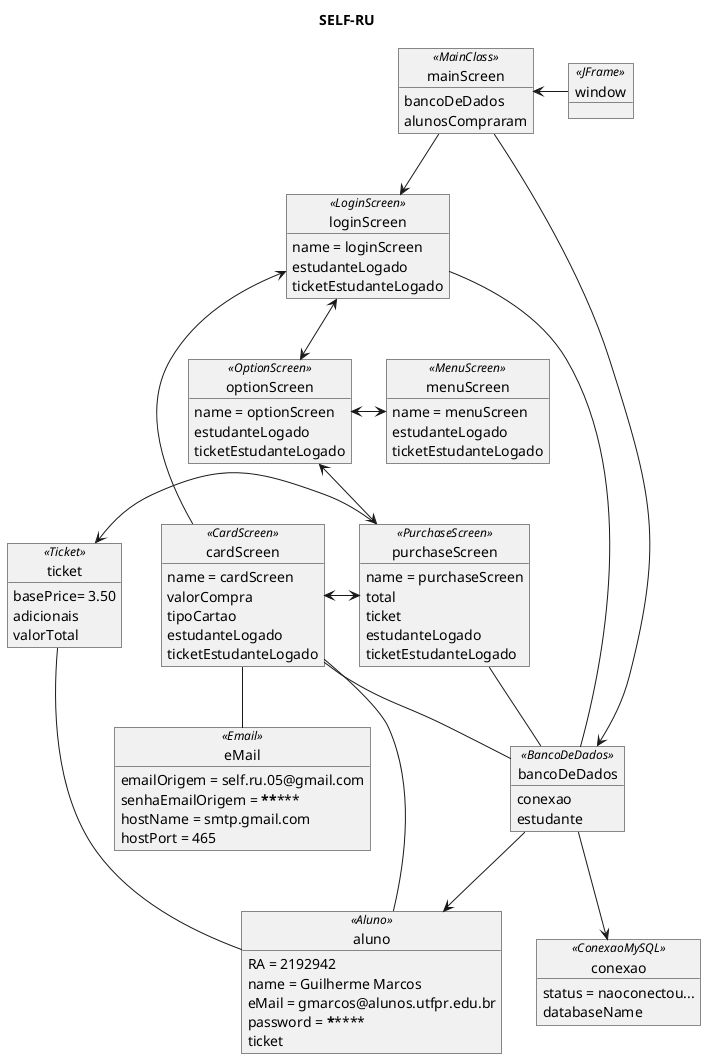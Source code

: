 @startuml SELF-RU

title SELF-RU

object window <<JFrame>>

together {
    object mainScreen <<MainClass>>{
        bancoDeDados
        alunosCompraram
    }
    object loginScreen <<LoginScreen>> {
        name = loginScreen
        estudanteLogado
        ticketEstudanteLogado
    }
    object optionScreen <<OptionScreen>> {
        name = optionScreen
        estudanteLogado
        ticketEstudanteLogado
    }
    object purchaseScreen <<PurchaseScreen>>{
        name = purchaseScreen
        total
        ticket
        estudanteLogado
        ticketEstudanteLogado
    }
    object cardScreen <<CardScreen>> {
        name = cardScreen
        valorCompra
        tipoCartao
        estudanteLogado
        ticketEstudanteLogado
    }
    object menuScreen <<MenuScreen>> {
        name = menuScreen
        estudanteLogado
        ticketEstudanteLogado
    }
}

object ticket <<Ticket>>{
    basePrice= 3.50
    adicionais
    valorTotal
}

object aluno <<Aluno>> {
        RA = 2192942
        name = Guilherme Marcos
        eMail = gmarcos@alunos.utfpr.edu.br
        password = *********
        ticket
}

together {
    object conexao <<ConexaoMySQL>>{
        status = naoconectou...
        databaseName
    }

    object bancoDeDados <<BancoDeDados>>{
        conexao
        estudante
    }
}

object eMail <<Email>>{
    emailOrigem = self.ru.05@gmail.com
    senhaEmailOrigem = *************
    hostName = smtp.gmail.com
    hostPort = 465
}



window -> mainScreen
mainScreen -> bancoDeDados
mainScreen --> loginScreen
loginScreen <--> optionScreen
optionScreen <-right> menuScreen
loginScreen -left- bancoDeDados
optionScreen <--> purchaseScreen
purchaseScreen <-> cardScreen
purchaseScreen -> ticket
purchaseScreen -- bancoDeDados
cardScreen -- aluno
cardScreen --> loginScreen
cardScreen -- eMail
cardScreen -- bancoDeDados
bancoDeDados --> aluno
bancoDeDados --> conexao
ticket -- aluno


@enduml